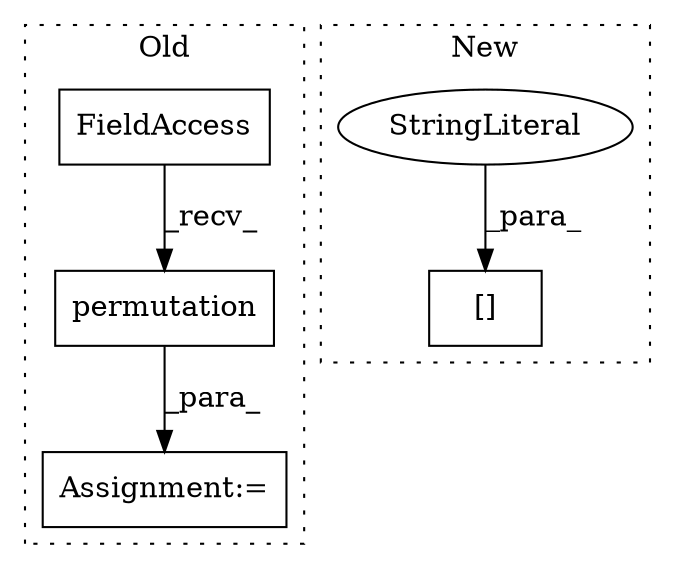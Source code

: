 digraph G {
subgraph cluster0 {
1 [label="permutation" a="32" s="2593,2616" l="12,1" shape="box"];
3 [label="Assignment:=" a="7" s="2579" l="1" shape="box"];
4 [label="FieldAccess" a="22" s="2580" l="12" shape="box"];
label = "Old";
style="dotted";
}
subgraph cluster1 {
2 [label="[]" a="2" s="2709,2755" l="28,1" shape="box"];
5 [label="StringLiteral" a="45" s="2737" l="18" shape="ellipse"];
label = "New";
style="dotted";
}
1 -> 3 [label="_para_"];
4 -> 1 [label="_recv_"];
5 -> 2 [label="_para_"];
}